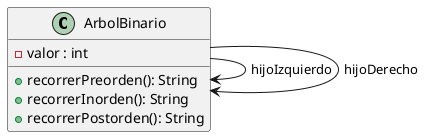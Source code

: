 @startuml Ejercicio6

ArbolBinario --> ArbolBinario : hijoIzquierdo
ArbolBinario --> ArbolBinario : hijoDerecho

class ArbolBinario {
    -valor : int 
    +recorrerPreorden(): String 
    +recorrerInorden(): String 
    +recorrerPostorden(): String 
}

@enduml